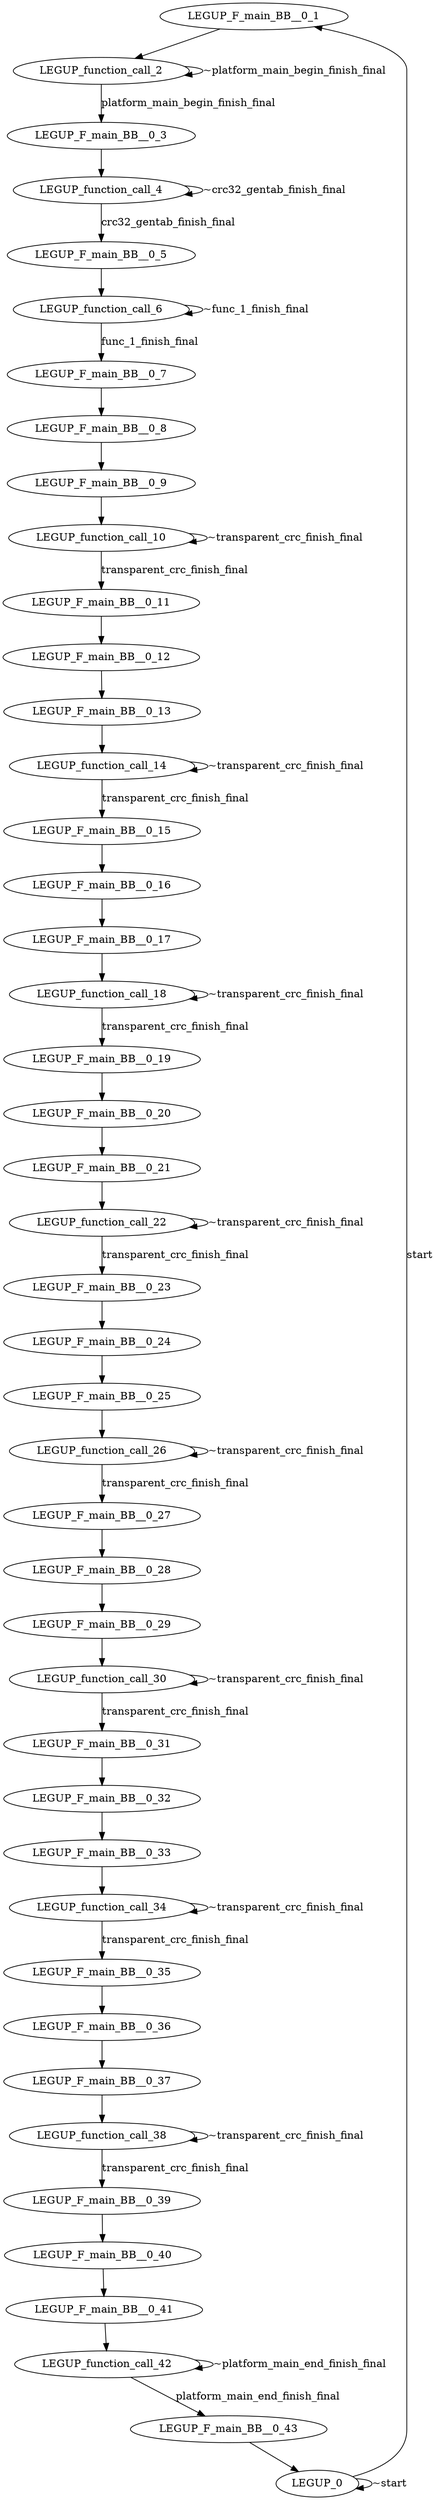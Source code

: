 digraph {
Node0x3427b70[label="LEGUP_F_main_BB__0_1"];
Node0x34235d0[label="LEGUP_0"];
Node0x34235d0 -> Node0x3427b70[label="start"];
Node0x34235d0 -> Node0x34235d0[label="~start"];
Node0x39822e0[label="LEGUP_function_call_2"];
Node0x3427b70 -> Node0x39822e0;
Node0x3427d70[label="LEGUP_F_main_BB__0_3"];
Node0x39822e0 -> Node0x3427d70[label="platform_main_begin_finish_final"];
Node0x39822e0 -> Node0x39822e0[label="~platform_main_begin_finish_final"];
Node0x3988270[label="LEGUP_function_call_4"];
Node0x3427d70 -> Node0x3988270;
Node0x3427eb0[label="LEGUP_F_main_BB__0_5"];
Node0x3988270 -> Node0x3427eb0[label="crc32_gentab_finish_final"];
Node0x3988270 -> Node0x3988270[label="~crc32_gentab_finish_final"];
Node0x398dba0[label="LEGUP_function_call_6"];
Node0x3427eb0 -> Node0x398dba0;
Node0x3427ff0[label="LEGUP_F_main_BB__0_7"];
Node0x398dba0 -> Node0x3427ff0[label="func_1_finish_final"];
Node0x398dba0 -> Node0x398dba0[label="~func_1_finish_final"];
Node0x3428130[label="LEGUP_F_main_BB__0_8"];
Node0x3427ff0 -> Node0x3428130;
Node0x3428270[label="LEGUP_F_main_BB__0_9"];
Node0x3428130 -> Node0x3428270;
Node0x3994080[label="LEGUP_function_call_10"];
Node0x3428270 -> Node0x3994080;
Node0x34283b0[label="LEGUP_F_main_BB__0_11"];
Node0x3994080 -> Node0x34283b0[label="transparent_crc_finish_final"];
Node0x3994080 -> Node0x3994080[label="~transparent_crc_finish_final"];
Node0x34284f0[label="LEGUP_F_main_BB__0_12"];
Node0x34283b0 -> Node0x34284f0;
Node0x34247d0[label="LEGUP_F_main_BB__0_13"];
Node0x34284f0 -> Node0x34247d0;
Node0x399aa20[label="LEGUP_function_call_14"];
Node0x34247d0 -> Node0x399aa20;
Node0x3424910[label="LEGUP_F_main_BB__0_15"];
Node0x399aa20 -> Node0x3424910[label="transparent_crc_finish_final"];
Node0x399aa20 -> Node0x399aa20[label="~transparent_crc_finish_final"];
Node0x3424a50[label="LEGUP_F_main_BB__0_16"];
Node0x3424910 -> Node0x3424a50;
Node0x3424b90[label="LEGUP_F_main_BB__0_17"];
Node0x3424a50 -> Node0x3424b90;
Node0x39a03b0[label="LEGUP_function_call_18"];
Node0x3424b90 -> Node0x39a03b0;
Node0x3424cd0[label="LEGUP_F_main_BB__0_19"];
Node0x39a03b0 -> Node0x3424cd0[label="transparent_crc_finish_final"];
Node0x39a03b0 -> Node0x39a03b0[label="~transparent_crc_finish_final"];
Node0x3424e10[label="LEGUP_F_main_BB__0_20"];
Node0x3424cd0 -> Node0x3424e10;
Node0x3424f50[label="LEGUP_F_main_BB__0_21"];
Node0x3424e10 -> Node0x3424f50;
Node0x39a4c00[label="LEGUP_function_call_22"];
Node0x3424f50 -> Node0x39a4c00;
Node0x3425090[label="LEGUP_F_main_BB__0_23"];
Node0x39a4c00 -> Node0x3425090[label="transparent_crc_finish_final"];
Node0x39a4c00 -> Node0x39a4c00[label="~transparent_crc_finish_final"];
Node0x34251d0[label="LEGUP_F_main_BB__0_24"];
Node0x3425090 -> Node0x34251d0;
Node0x3425310[label="LEGUP_F_main_BB__0_25"];
Node0x34251d0 -> Node0x3425310;
Node0x39a92a0[label="LEGUP_function_call_26"];
Node0x3425310 -> Node0x39a92a0;
Node0x3425450[label="LEGUP_F_main_BB__0_27"];
Node0x39a92a0 -> Node0x3425450[label="transparent_crc_finish_final"];
Node0x39a92a0 -> Node0x39a92a0[label="~transparent_crc_finish_final"];
Node0x3425590[label="LEGUP_F_main_BB__0_28"];
Node0x3425450 -> Node0x3425590;
Node0x34256d0[label="LEGUP_F_main_BB__0_29"];
Node0x3425590 -> Node0x34256d0;
Node0x39ad470[label="LEGUP_function_call_30"];
Node0x34256d0 -> Node0x39ad470;
Node0x3425810[label="LEGUP_F_main_BB__0_31"];
Node0x39ad470 -> Node0x3425810[label="transparent_crc_finish_final"];
Node0x39ad470 -> Node0x39ad470[label="~transparent_crc_finish_final"];
Node0x3425950[label="LEGUP_F_main_BB__0_32"];
Node0x3425810 -> Node0x3425950;
Node0x3425a90[label="LEGUP_F_main_BB__0_33"];
Node0x3425950 -> Node0x3425a90;
Node0x39b2c70[label="LEGUP_function_call_34"];
Node0x3425a90 -> Node0x39b2c70;
Node0x3425bd0[label="LEGUP_F_main_BB__0_35"];
Node0x39b2c70 -> Node0x3425bd0[label="transparent_crc_finish_final"];
Node0x39b2c70 -> Node0x39b2c70[label="~transparent_crc_finish_final"];
Node0x3425d10[label="LEGUP_F_main_BB__0_36"];
Node0x3425bd0 -> Node0x3425d10;
Node0x3425e50[label="LEGUP_F_main_BB__0_37"];
Node0x3425d10 -> Node0x3425e50;
Node0x39b7170[label="LEGUP_function_call_38"];
Node0x3425e50 -> Node0x39b7170;
Node0x3425f90[label="LEGUP_F_main_BB__0_39"];
Node0x39b7170 -> Node0x3425f90[label="transparent_crc_finish_final"];
Node0x39b7170 -> Node0x39b7170[label="~transparent_crc_finish_final"];
Node0x34260d0[label="LEGUP_F_main_BB__0_40"];
Node0x3425f90 -> Node0x34260d0;
Node0x3426210[label="LEGUP_F_main_BB__0_41"];
Node0x34260d0 -> Node0x3426210;
Node0x39bb810[label="LEGUP_function_call_42"];
Node0x3426210 -> Node0x39bb810;
Node0x3426350[label="LEGUP_F_main_BB__0_43"];
Node0x39bb810 -> Node0x3426350[label="platform_main_end_finish_final"];
Node0x39bb810 -> Node0x39bb810[label="~platform_main_end_finish_final"];
Node0x3426350 -> Node0x34235d0;
}
